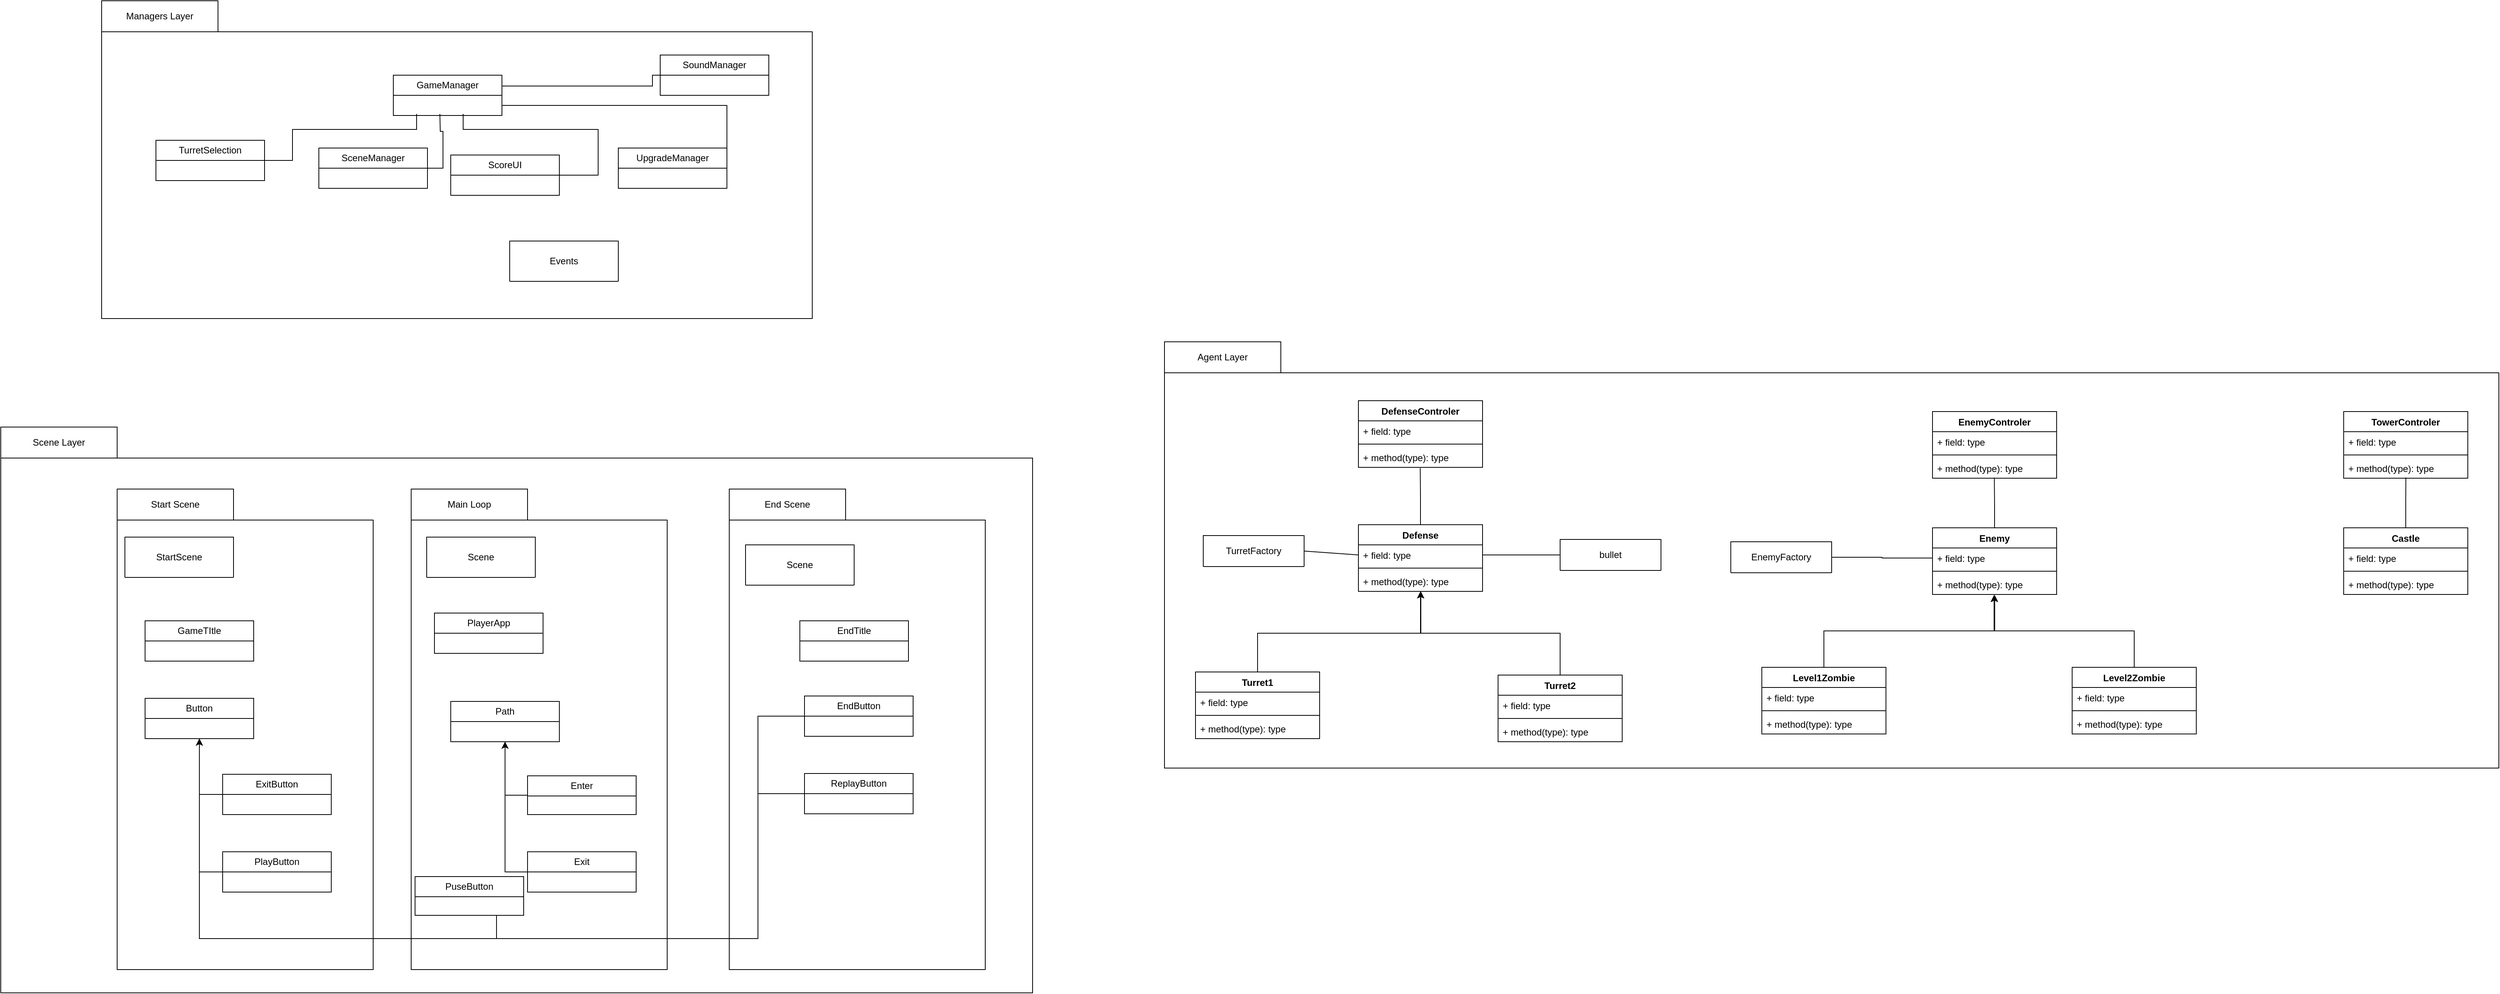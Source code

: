 <mxfile version="26.0.5">
  <diagram name="Página-1" id="7G_4iHXvqfSIgGpNIgua">
    <mxGraphModel dx="2691" dy="2088" grid="1" gridSize="10" guides="1" tooltips="1" connect="1" arrows="1" fold="1" page="1" pageScale="1" pageWidth="827" pageHeight="1169" math="0" shadow="0">
      <root>
        <mxCell id="0" />
        <mxCell id="1" parent="0" />
        <mxCell id="ZYq4n5y1qO-wRykseq7i-134" value="" style="rounded=0;whiteSpace=wrap;html=1;fillColor=none;" parent="1" vertex="1">
          <mxGeometry x="-730" y="-140" width="1330" height="690" as="geometry" />
        </mxCell>
        <mxCell id="ZYq4n5y1qO-wRykseq7i-113" value="" style="rounded=0;whiteSpace=wrap;html=1;fillColor=none;" parent="1" vertex="1">
          <mxGeometry x="-201" y="-60" width="330" height="580" as="geometry" />
        </mxCell>
        <mxCell id="ZYq4n5y1qO-wRykseq7i-130" value="" style="rounded=0;whiteSpace=wrap;html=1;fillColor=none;" parent="1" vertex="1">
          <mxGeometry x="-580" y="-60" width="330" height="580" as="geometry" />
        </mxCell>
        <mxCell id="ZYq4n5y1qO-wRykseq7i-62" value="" style="rounded=0;whiteSpace=wrap;html=1;fillColor=none;" parent="1" vertex="1">
          <mxGeometry x="770" y="-250" width="1720" height="510" as="geometry" />
        </mxCell>
        <mxCell id="ZYq4n5y1qO-wRykseq7i-6" value="Enemy" style="swimlane;fontStyle=1;align=center;verticalAlign=top;childLayout=stackLayout;horizontal=1;startSize=26;horizontalStack=0;resizeParent=1;resizeParentMax=0;resizeLast=0;collapsible=1;marginBottom=0;whiteSpace=wrap;html=1;" parent="1" vertex="1">
          <mxGeometry x="1760" y="-50" width="160" height="86" as="geometry" />
        </mxCell>
        <mxCell id="ZYq4n5y1qO-wRykseq7i-7" value="+ field: type" style="text;strokeColor=none;fillColor=none;align=left;verticalAlign=top;spacingLeft=4;spacingRight=4;overflow=hidden;rotatable=0;points=[[0,0.5],[1,0.5]];portConstraint=eastwest;whiteSpace=wrap;html=1;" parent="ZYq4n5y1qO-wRykseq7i-6" vertex="1">
          <mxGeometry y="26" width="160" height="26" as="geometry" />
        </mxCell>
        <mxCell id="ZYq4n5y1qO-wRykseq7i-8" value="" style="line;strokeWidth=1;fillColor=none;align=left;verticalAlign=middle;spacingTop=-1;spacingLeft=3;spacingRight=3;rotatable=0;labelPosition=right;points=[];portConstraint=eastwest;strokeColor=inherit;" parent="ZYq4n5y1qO-wRykseq7i-6" vertex="1">
          <mxGeometry y="52" width="160" height="8" as="geometry" />
        </mxCell>
        <mxCell id="ZYq4n5y1qO-wRykseq7i-9" value="+ method(type): type" style="text;strokeColor=none;fillColor=none;align=left;verticalAlign=top;spacingLeft=4;spacingRight=4;overflow=hidden;rotatable=0;points=[[0,0.5],[1,0.5]];portConstraint=eastwest;whiteSpace=wrap;html=1;" parent="ZYq4n5y1qO-wRykseq7i-6" vertex="1">
          <mxGeometry y="60" width="160" height="26" as="geometry" />
        </mxCell>
        <mxCell id="ZYq4n5y1qO-wRykseq7i-10" value="Defense" style="swimlane;fontStyle=1;align=center;verticalAlign=top;childLayout=stackLayout;horizontal=1;startSize=26;horizontalStack=0;resizeParent=1;resizeParentMax=0;resizeLast=0;collapsible=1;marginBottom=0;whiteSpace=wrap;html=1;" parent="1" vertex="1">
          <mxGeometry x="1020" y="-54" width="160" height="86" as="geometry" />
        </mxCell>
        <mxCell id="ZYq4n5y1qO-wRykseq7i-11" value="+ field: type" style="text;strokeColor=none;fillColor=none;align=left;verticalAlign=top;spacingLeft=4;spacingRight=4;overflow=hidden;rotatable=0;points=[[0,0.5],[1,0.5]];portConstraint=eastwest;whiteSpace=wrap;html=1;" parent="ZYq4n5y1qO-wRykseq7i-10" vertex="1">
          <mxGeometry y="26" width="160" height="26" as="geometry" />
        </mxCell>
        <mxCell id="ZYq4n5y1qO-wRykseq7i-12" value="" style="line;strokeWidth=1;fillColor=none;align=left;verticalAlign=middle;spacingTop=-1;spacingLeft=3;spacingRight=3;rotatable=0;labelPosition=right;points=[];portConstraint=eastwest;strokeColor=inherit;" parent="ZYq4n5y1qO-wRykseq7i-10" vertex="1">
          <mxGeometry y="52" width="160" height="8" as="geometry" />
        </mxCell>
        <mxCell id="ZYq4n5y1qO-wRykseq7i-13" value="+ method(type): type" style="text;strokeColor=none;fillColor=none;align=left;verticalAlign=top;spacingLeft=4;spacingRight=4;overflow=hidden;rotatable=0;points=[[0,0.5],[1,0.5]];portConstraint=eastwest;whiteSpace=wrap;html=1;" parent="ZYq4n5y1qO-wRykseq7i-10" vertex="1">
          <mxGeometry y="60" width="160" height="26" as="geometry" />
        </mxCell>
        <mxCell id="ZYq4n5y1qO-wRykseq7i-14" value="Level1Zombie" style="swimlane;fontStyle=1;align=center;verticalAlign=top;childLayout=stackLayout;horizontal=1;startSize=26;horizontalStack=0;resizeParent=1;resizeParentMax=0;resizeLast=0;collapsible=1;marginBottom=0;whiteSpace=wrap;html=1;" parent="1" vertex="1">
          <mxGeometry x="1540" y="130" width="160" height="86" as="geometry" />
        </mxCell>
        <mxCell id="ZYq4n5y1qO-wRykseq7i-15" value="+ field: type" style="text;strokeColor=none;fillColor=none;align=left;verticalAlign=top;spacingLeft=4;spacingRight=4;overflow=hidden;rotatable=0;points=[[0,0.5],[1,0.5]];portConstraint=eastwest;whiteSpace=wrap;html=1;" parent="ZYq4n5y1qO-wRykseq7i-14" vertex="1">
          <mxGeometry y="26" width="160" height="26" as="geometry" />
        </mxCell>
        <mxCell id="ZYq4n5y1qO-wRykseq7i-16" value="" style="line;strokeWidth=1;fillColor=none;align=left;verticalAlign=middle;spacingTop=-1;spacingLeft=3;spacingRight=3;rotatable=0;labelPosition=right;points=[];portConstraint=eastwest;strokeColor=inherit;" parent="ZYq4n5y1qO-wRykseq7i-14" vertex="1">
          <mxGeometry y="52" width="160" height="8" as="geometry" />
        </mxCell>
        <mxCell id="ZYq4n5y1qO-wRykseq7i-17" value="+ method(type): type" style="text;strokeColor=none;fillColor=none;align=left;verticalAlign=top;spacingLeft=4;spacingRight=4;overflow=hidden;rotatable=0;points=[[0,0.5],[1,0.5]];portConstraint=eastwest;whiteSpace=wrap;html=1;" parent="ZYq4n5y1qO-wRykseq7i-14" vertex="1">
          <mxGeometry y="60" width="160" height="26" as="geometry" />
        </mxCell>
        <mxCell id="ZYq4n5y1qO-wRykseq7i-18" value="Level2Zombie&lt;div&gt;&lt;br&gt;&lt;/div&gt;" style="swimlane;fontStyle=1;align=center;verticalAlign=top;childLayout=stackLayout;horizontal=1;startSize=26;horizontalStack=0;resizeParent=1;resizeParentMax=0;resizeLast=0;collapsible=1;marginBottom=0;whiteSpace=wrap;html=1;" parent="1" vertex="1">
          <mxGeometry x="1940" y="130" width="160" height="86" as="geometry" />
        </mxCell>
        <mxCell id="ZYq4n5y1qO-wRykseq7i-19" value="+ field: type" style="text;strokeColor=none;fillColor=none;align=left;verticalAlign=top;spacingLeft=4;spacingRight=4;overflow=hidden;rotatable=0;points=[[0,0.5],[1,0.5]];portConstraint=eastwest;whiteSpace=wrap;html=1;" parent="ZYq4n5y1qO-wRykseq7i-18" vertex="1">
          <mxGeometry y="26" width="160" height="26" as="geometry" />
        </mxCell>
        <mxCell id="ZYq4n5y1qO-wRykseq7i-20" value="" style="line;strokeWidth=1;fillColor=none;align=left;verticalAlign=middle;spacingTop=-1;spacingLeft=3;spacingRight=3;rotatable=0;labelPosition=right;points=[];portConstraint=eastwest;strokeColor=inherit;" parent="ZYq4n5y1qO-wRykseq7i-18" vertex="1">
          <mxGeometry y="52" width="160" height="8" as="geometry" />
        </mxCell>
        <mxCell id="ZYq4n5y1qO-wRykseq7i-21" value="+ method(type): type" style="text;strokeColor=none;fillColor=none;align=left;verticalAlign=top;spacingLeft=4;spacingRight=4;overflow=hidden;rotatable=0;points=[[0,0.5],[1,0.5]];portConstraint=eastwest;whiteSpace=wrap;html=1;" parent="ZYq4n5y1qO-wRykseq7i-18" vertex="1">
          <mxGeometry y="60" width="160" height="26" as="geometry" />
        </mxCell>
        <mxCell id="ZYq4n5y1qO-wRykseq7i-43" style="edgeStyle=orthogonalEdgeStyle;rounded=0;orthogonalLoop=1;jettySize=auto;html=1;entryX=0.5;entryY=1;entryDx=0;entryDy=0;" parent="1" source="ZYq4n5y1qO-wRykseq7i-26" target="ZYq4n5y1qO-wRykseq7i-10" edge="1">
          <mxGeometry relative="1" as="geometry">
            <Array as="points">
              <mxPoint x="890" y="86" />
              <mxPoint x="1100" y="86" />
            </Array>
          </mxGeometry>
        </mxCell>
        <mxCell id="ZYq4n5y1qO-wRykseq7i-26" value="Turret1" style="swimlane;fontStyle=1;align=center;verticalAlign=top;childLayout=stackLayout;horizontal=1;startSize=26;horizontalStack=0;resizeParent=1;resizeParentMax=0;resizeLast=0;collapsible=1;marginBottom=0;whiteSpace=wrap;html=1;" parent="1" vertex="1">
          <mxGeometry x="810" y="136" width="160" height="86" as="geometry" />
        </mxCell>
        <mxCell id="ZYq4n5y1qO-wRykseq7i-27" value="+ field: type" style="text;strokeColor=none;fillColor=none;align=left;verticalAlign=top;spacingLeft=4;spacingRight=4;overflow=hidden;rotatable=0;points=[[0,0.5],[1,0.5]];portConstraint=eastwest;whiteSpace=wrap;html=1;" parent="ZYq4n5y1qO-wRykseq7i-26" vertex="1">
          <mxGeometry y="26" width="160" height="26" as="geometry" />
        </mxCell>
        <mxCell id="ZYq4n5y1qO-wRykseq7i-28" value="" style="line;strokeWidth=1;fillColor=none;align=left;verticalAlign=middle;spacingTop=-1;spacingLeft=3;spacingRight=3;rotatable=0;labelPosition=right;points=[];portConstraint=eastwest;strokeColor=inherit;" parent="ZYq4n5y1qO-wRykseq7i-26" vertex="1">
          <mxGeometry y="52" width="160" height="8" as="geometry" />
        </mxCell>
        <mxCell id="ZYq4n5y1qO-wRykseq7i-29" value="+ method(type): type" style="text;strokeColor=none;fillColor=none;align=left;verticalAlign=top;spacingLeft=4;spacingRight=4;overflow=hidden;rotatable=0;points=[[0,0.5],[1,0.5]];portConstraint=eastwest;whiteSpace=wrap;html=1;" parent="ZYq4n5y1qO-wRykseq7i-26" vertex="1">
          <mxGeometry y="60" width="160" height="26" as="geometry" />
        </mxCell>
        <mxCell id="ZYq4n5y1qO-wRykseq7i-30" value="Turret2" style="swimlane;fontStyle=1;align=center;verticalAlign=top;childLayout=stackLayout;horizontal=1;startSize=26;horizontalStack=0;resizeParent=1;resizeParentMax=0;resizeLast=0;collapsible=1;marginBottom=0;whiteSpace=wrap;html=1;" parent="1" vertex="1">
          <mxGeometry x="1200" y="140" width="160" height="86" as="geometry" />
        </mxCell>
        <mxCell id="ZYq4n5y1qO-wRykseq7i-31" value="+ field: type" style="text;strokeColor=none;fillColor=none;align=left;verticalAlign=top;spacingLeft=4;spacingRight=4;overflow=hidden;rotatable=0;points=[[0,0.5],[1,0.5]];portConstraint=eastwest;whiteSpace=wrap;html=1;" parent="ZYq4n5y1qO-wRykseq7i-30" vertex="1">
          <mxGeometry y="26" width="160" height="26" as="geometry" />
        </mxCell>
        <mxCell id="ZYq4n5y1qO-wRykseq7i-32" value="" style="line;strokeWidth=1;fillColor=none;align=left;verticalAlign=middle;spacingTop=-1;spacingLeft=3;spacingRight=3;rotatable=0;labelPosition=right;points=[];portConstraint=eastwest;strokeColor=inherit;" parent="ZYq4n5y1qO-wRykseq7i-30" vertex="1">
          <mxGeometry y="52" width="160" height="8" as="geometry" />
        </mxCell>
        <mxCell id="ZYq4n5y1qO-wRykseq7i-33" value="+ method(type): type" style="text;strokeColor=none;fillColor=none;align=left;verticalAlign=top;spacingLeft=4;spacingRight=4;overflow=hidden;rotatable=0;points=[[0,0.5],[1,0.5]];portConstraint=eastwest;whiteSpace=wrap;html=1;" parent="ZYq4n5y1qO-wRykseq7i-30" vertex="1">
          <mxGeometry y="60" width="160" height="26" as="geometry" />
        </mxCell>
        <mxCell id="ZYq4n5y1qO-wRykseq7i-42" style="edgeStyle=orthogonalEdgeStyle;rounded=0;orthogonalLoop=1;jettySize=auto;html=1;entryX=0.503;entryY=1;entryDx=0;entryDy=0;entryPerimeter=0;" parent="1" source="ZYq4n5y1qO-wRykseq7i-30" target="ZYq4n5y1qO-wRykseq7i-13" edge="1">
          <mxGeometry relative="1" as="geometry" />
        </mxCell>
        <mxCell id="ZYq4n5y1qO-wRykseq7i-45" value="" style="rounded=0;whiteSpace=wrap;html=1;fillColor=none;" parent="1" vertex="1">
          <mxGeometry x="-600" y="-690" width="916" height="370" as="geometry" />
        </mxCell>
        <mxCell id="ZYq4n5y1qO-wRykseq7i-46" value="Events" style="swimlane;fontStyle=0;childLayout=stackLayout;horizontal=1;startSize=52;fillColor=none;horizontalStack=0;resizeParent=1;resizeParentMax=0;resizeLast=0;collapsible=1;marginBottom=0;whiteSpace=wrap;html=1;" parent="1" vertex="1">
          <mxGeometry x="-74" y="-420" width="140" height="52" as="geometry" />
        </mxCell>
        <mxCell id="ZYq4n5y1qO-wRykseq7i-48" style="edgeStyle=orthogonalEdgeStyle;rounded=0;orthogonalLoop=1;jettySize=auto;html=1;endArrow=none;endFill=0;" parent="1" source="ZYq4n5y1qO-wRykseq7i-49" edge="1">
          <mxGeometry relative="1" as="geometry">
            <mxPoint x="-194" y="-584" as="targetPoint" />
            <Array as="points">
              <mxPoint x="-354" y="-564" />
              <mxPoint x="-194" y="-564" />
            </Array>
          </mxGeometry>
        </mxCell>
        <mxCell id="ZYq4n5y1qO-wRykseq7i-49" value="TurretSelection" style="swimlane;fontStyle=0;childLayout=stackLayout;horizontal=1;startSize=26;fillColor=none;horizontalStack=0;resizeParent=1;resizeParentMax=0;resizeLast=0;collapsible=1;marginBottom=0;whiteSpace=wrap;html=1;" parent="1" vertex="1">
          <mxGeometry x="-530" y="-550" width="140" height="52" as="geometry" />
        </mxCell>
        <mxCell id="ZYq4n5y1qO-wRykseq7i-54" style="edgeStyle=orthogonalEdgeStyle;rounded=0;orthogonalLoop=1;jettySize=auto;html=1;endArrow=none;endFill=0;" parent="1" source="ZYq4n5y1qO-wRykseq7i-55" edge="1">
          <mxGeometry relative="1" as="geometry">
            <mxPoint x="-164" y="-584" as="targetPoint" />
          </mxGeometry>
        </mxCell>
        <mxCell id="ZYq4n5y1qO-wRykseq7i-55" value="SceneManager" style="swimlane;fontStyle=0;childLayout=stackLayout;horizontal=1;startSize=26;fillColor=none;horizontalStack=0;resizeParent=1;resizeParentMax=0;resizeLast=0;collapsible=1;marginBottom=0;whiteSpace=wrap;html=1;" parent="1" vertex="1">
          <mxGeometry x="-320" y="-540" width="140" height="52" as="geometry" />
        </mxCell>
        <mxCell id="ZYq4n5y1qO-wRykseq7i-56" style="edgeStyle=orthogonalEdgeStyle;rounded=0;orthogonalLoop=1;jettySize=auto;html=1;endArrow=none;endFill=0;" parent="1" source="ZYq4n5y1qO-wRykseq7i-57" edge="1">
          <mxGeometry relative="1" as="geometry">
            <mxPoint x="-134" y="-584" as="targetPoint" />
            <Array as="points">
              <mxPoint x="40" y="-564" />
              <mxPoint x="-134" y="-564" />
            </Array>
          </mxGeometry>
        </mxCell>
        <mxCell id="ZYq4n5y1qO-wRykseq7i-57" value="ScoreUI" style="swimlane;fontStyle=0;childLayout=stackLayout;horizontal=1;startSize=26;fillColor=none;horizontalStack=0;resizeParent=1;resizeParentMax=0;resizeLast=0;collapsible=1;marginBottom=0;whiteSpace=wrap;html=1;" parent="1" vertex="1">
          <mxGeometry x="-150" y="-531" width="140" height="52" as="geometry" />
        </mxCell>
        <mxCell id="ZYq4n5y1qO-wRykseq7i-58" style="edgeStyle=orthogonalEdgeStyle;rounded=0;orthogonalLoop=1;jettySize=auto;html=1;entryX=1;entryY=0.75;entryDx=0;entryDy=0;endArrow=none;endFill=0;" parent="1" source="ZYq4n5y1qO-wRykseq7i-59" target="ZYq4n5y1qO-wRykseq7i-60" edge="1">
          <mxGeometry relative="1" as="geometry">
            <Array as="points">
              <mxPoint x="206" y="-595" />
            </Array>
          </mxGeometry>
        </mxCell>
        <mxCell id="ZYq4n5y1qO-wRykseq7i-59" value="UpgradeManager" style="swimlane;fontStyle=0;childLayout=stackLayout;horizontal=1;startSize=26;fillColor=none;horizontalStack=0;resizeParent=1;resizeParentMax=0;resizeLast=0;collapsible=1;marginBottom=0;whiteSpace=wrap;html=1;" parent="1" vertex="1">
          <mxGeometry x="66" y="-540" width="140" height="52" as="geometry" />
        </mxCell>
        <mxCell id="ZYq4n5y1qO-wRykseq7i-60" value="GameManager" style="swimlane;fontStyle=0;childLayout=stackLayout;horizontal=1;startSize=26;fillColor=none;horizontalStack=0;resizeParent=1;resizeParentMax=0;resizeLast=0;collapsible=1;marginBottom=0;whiteSpace=wrap;html=1;" parent="1" vertex="1">
          <mxGeometry x="-224" y="-634" width="140" height="52" as="geometry" />
        </mxCell>
        <mxCell id="ZYq4n5y1qO-wRykseq7i-61" value="Managers Layer" style="html=1;whiteSpace=wrap;" parent="1" vertex="1">
          <mxGeometry x="-600" y="-730" width="150" height="40" as="geometry" />
        </mxCell>
        <mxCell id="ZYq4n5y1qO-wRykseq7i-65" style="edgeStyle=orthogonalEdgeStyle;rounded=0;orthogonalLoop=1;jettySize=auto;html=1;entryX=0.5;entryY=1;entryDx=0;entryDy=0;endArrow=none;endFill=0;" parent="1" edge="1">
          <mxGeometry relative="1" as="geometry">
            <Array as="points">
              <mxPoint x="1140" y="-360" />
              <mxPoint x="1130" y="-360" />
            </Array>
            <mxPoint x="1130" y="-418" as="targetPoint" />
          </mxGeometry>
        </mxCell>
        <mxCell id="ZYq4n5y1qO-wRykseq7i-69" style="edgeStyle=orthogonalEdgeStyle;rounded=0;orthogonalLoop=1;jettySize=auto;html=1;entryX=0.5;entryY=1;entryDx=0;entryDy=0;endArrow=none;endFill=0;" parent="1" edge="1">
          <mxGeometry relative="1" as="geometry">
            <mxPoint x="1130" y="-548" as="targetPoint" />
          </mxGeometry>
        </mxCell>
        <mxCell id="ZYq4n5y1qO-wRykseq7i-73" value="Agent Layer" style="html=1;whiteSpace=wrap;" parent="1" vertex="1">
          <mxGeometry x="770" y="-290" width="150" height="40" as="geometry" />
        </mxCell>
        <mxCell id="ZYq4n5y1qO-wRykseq7i-83" value="DefenseControler" style="swimlane;fontStyle=1;align=center;verticalAlign=top;childLayout=stackLayout;horizontal=1;startSize=26;horizontalStack=0;resizeParent=1;resizeParentMax=0;resizeLast=0;collapsible=1;marginBottom=0;whiteSpace=wrap;html=1;" parent="1" vertex="1">
          <mxGeometry x="1020" y="-214" width="160" height="86" as="geometry" />
        </mxCell>
        <mxCell id="ZYq4n5y1qO-wRykseq7i-84" value="+ field: type" style="text;strokeColor=none;fillColor=none;align=left;verticalAlign=top;spacingLeft=4;spacingRight=4;overflow=hidden;rotatable=0;points=[[0,0.5],[1,0.5]];portConstraint=eastwest;whiteSpace=wrap;html=1;" parent="ZYq4n5y1qO-wRykseq7i-83" vertex="1">
          <mxGeometry y="26" width="160" height="26" as="geometry" />
        </mxCell>
        <mxCell id="ZYq4n5y1qO-wRykseq7i-85" value="" style="line;strokeWidth=1;fillColor=none;align=left;verticalAlign=middle;spacingTop=-1;spacingLeft=3;spacingRight=3;rotatable=0;labelPosition=right;points=[];portConstraint=eastwest;strokeColor=inherit;" parent="ZYq4n5y1qO-wRykseq7i-83" vertex="1">
          <mxGeometry y="52" width="160" height="8" as="geometry" />
        </mxCell>
        <mxCell id="ZYq4n5y1qO-wRykseq7i-86" value="+ method(type): type" style="text;strokeColor=none;fillColor=none;align=left;verticalAlign=top;spacingLeft=4;spacingRight=4;overflow=hidden;rotatable=0;points=[[0,0.5],[1,0.5]];portConstraint=eastwest;whiteSpace=wrap;html=1;" parent="ZYq4n5y1qO-wRykseq7i-83" vertex="1">
          <mxGeometry y="60" width="160" height="26" as="geometry" />
        </mxCell>
        <mxCell id="ZYq4n5y1qO-wRykseq7i-88" style="edgeStyle=orthogonalEdgeStyle;rounded=0;orthogonalLoop=1;jettySize=auto;html=1;entryX=0.498;entryY=1.032;entryDx=0;entryDy=0;entryPerimeter=0;endArrow=none;endFill=0;" parent="1" source="ZYq4n5y1qO-wRykseq7i-10" target="ZYq4n5y1qO-wRykseq7i-86" edge="1">
          <mxGeometry relative="1" as="geometry" />
        </mxCell>
        <mxCell id="ZYq4n5y1qO-wRykseq7i-89" value="EnemyControler" style="swimlane;fontStyle=1;align=center;verticalAlign=top;childLayout=stackLayout;horizontal=1;startSize=26;horizontalStack=0;resizeParent=1;resizeParentMax=0;resizeLast=0;collapsible=1;marginBottom=0;whiteSpace=wrap;html=1;" parent="1" vertex="1">
          <mxGeometry x="1760" y="-200" width="160" height="86" as="geometry" />
        </mxCell>
        <mxCell id="ZYq4n5y1qO-wRykseq7i-90" value="+ field: type" style="text;strokeColor=none;fillColor=none;align=left;verticalAlign=top;spacingLeft=4;spacingRight=4;overflow=hidden;rotatable=0;points=[[0,0.5],[1,0.5]];portConstraint=eastwest;whiteSpace=wrap;html=1;" parent="ZYq4n5y1qO-wRykseq7i-89" vertex="1">
          <mxGeometry y="26" width="160" height="26" as="geometry" />
        </mxCell>
        <mxCell id="ZYq4n5y1qO-wRykseq7i-91" value="" style="line;strokeWidth=1;fillColor=none;align=left;verticalAlign=middle;spacingTop=-1;spacingLeft=3;spacingRight=3;rotatable=0;labelPosition=right;points=[];portConstraint=eastwest;strokeColor=inherit;" parent="ZYq4n5y1qO-wRykseq7i-89" vertex="1">
          <mxGeometry y="52" width="160" height="8" as="geometry" />
        </mxCell>
        <mxCell id="ZYq4n5y1qO-wRykseq7i-92" value="+ method(type): type" style="text;strokeColor=none;fillColor=none;align=left;verticalAlign=top;spacingLeft=4;spacingRight=4;overflow=hidden;rotatable=0;points=[[0,0.5],[1,0.5]];portConstraint=eastwest;whiteSpace=wrap;html=1;" parent="ZYq4n5y1qO-wRykseq7i-89" vertex="1">
          <mxGeometry y="60" width="160" height="26" as="geometry" />
        </mxCell>
        <mxCell id="ZYq4n5y1qO-wRykseq7i-94" style="edgeStyle=orthogonalEdgeStyle;rounded=0;orthogonalLoop=1;jettySize=auto;html=1;entryX=0.496;entryY=1.023;entryDx=0;entryDy=0;entryPerimeter=0;" parent="1" source="ZYq4n5y1qO-wRykseq7i-18" target="ZYq4n5y1qO-wRykseq7i-9" edge="1">
          <mxGeometry relative="1" as="geometry" />
        </mxCell>
        <mxCell id="ZYq4n5y1qO-wRykseq7i-95" style="edgeStyle=orthogonalEdgeStyle;rounded=0;orthogonalLoop=1;jettySize=auto;html=1;entryX=0.501;entryY=1.023;entryDx=0;entryDy=0;entryPerimeter=0;" parent="1" source="ZYq4n5y1qO-wRykseq7i-14" target="ZYq4n5y1qO-wRykseq7i-9" edge="1">
          <mxGeometry relative="1" as="geometry" />
        </mxCell>
        <mxCell id="ZYq4n5y1qO-wRykseq7i-97" style="edgeStyle=orthogonalEdgeStyle;rounded=0;orthogonalLoop=1;jettySize=auto;html=1;entryX=0.498;entryY=0.969;entryDx=0;entryDy=0;entryPerimeter=0;endArrow=none;endFill=0;" parent="1" source="ZYq4n5y1qO-wRykseq7i-6" target="ZYq4n5y1qO-wRykseq7i-92" edge="1">
          <mxGeometry relative="1" as="geometry" />
        </mxCell>
        <mxCell id="ZYq4n5y1qO-wRykseq7i-102" value="Castle" style="swimlane;fontStyle=1;align=center;verticalAlign=top;childLayout=stackLayout;horizontal=1;startSize=26;horizontalStack=0;resizeParent=1;resizeParentMax=0;resizeLast=0;collapsible=1;marginBottom=0;whiteSpace=wrap;html=1;" parent="1" vertex="1">
          <mxGeometry x="2290" y="-50" width="160" height="86" as="geometry" />
        </mxCell>
        <mxCell id="ZYq4n5y1qO-wRykseq7i-103" value="+ field: type" style="text;strokeColor=none;fillColor=none;align=left;verticalAlign=top;spacingLeft=4;spacingRight=4;overflow=hidden;rotatable=0;points=[[0,0.5],[1,0.5]];portConstraint=eastwest;whiteSpace=wrap;html=1;" parent="ZYq4n5y1qO-wRykseq7i-102" vertex="1">
          <mxGeometry y="26" width="160" height="26" as="geometry" />
        </mxCell>
        <mxCell id="ZYq4n5y1qO-wRykseq7i-104" value="" style="line;strokeWidth=1;fillColor=none;align=left;verticalAlign=middle;spacingTop=-1;spacingLeft=3;spacingRight=3;rotatable=0;labelPosition=right;points=[];portConstraint=eastwest;strokeColor=inherit;" parent="ZYq4n5y1qO-wRykseq7i-102" vertex="1">
          <mxGeometry y="52" width="160" height="8" as="geometry" />
        </mxCell>
        <mxCell id="ZYq4n5y1qO-wRykseq7i-105" value="+ method(type): type" style="text;strokeColor=none;fillColor=none;align=left;verticalAlign=top;spacingLeft=4;spacingRight=4;overflow=hidden;rotatable=0;points=[[0,0.5],[1,0.5]];portConstraint=eastwest;whiteSpace=wrap;html=1;" parent="ZYq4n5y1qO-wRykseq7i-102" vertex="1">
          <mxGeometry y="60" width="160" height="26" as="geometry" />
        </mxCell>
        <mxCell id="ZYq4n5y1qO-wRykseq7i-106" value="TowerControler" style="swimlane;fontStyle=1;align=center;verticalAlign=top;childLayout=stackLayout;horizontal=1;startSize=26;horizontalStack=0;resizeParent=1;resizeParentMax=0;resizeLast=0;collapsible=1;marginBottom=0;whiteSpace=wrap;html=1;" parent="1" vertex="1">
          <mxGeometry x="2290" y="-200" width="160" height="86" as="geometry" />
        </mxCell>
        <mxCell id="ZYq4n5y1qO-wRykseq7i-107" value="+ field: type" style="text;strokeColor=none;fillColor=none;align=left;verticalAlign=top;spacingLeft=4;spacingRight=4;overflow=hidden;rotatable=0;points=[[0,0.5],[1,0.5]];portConstraint=eastwest;whiteSpace=wrap;html=1;" parent="ZYq4n5y1qO-wRykseq7i-106" vertex="1">
          <mxGeometry y="26" width="160" height="26" as="geometry" />
        </mxCell>
        <mxCell id="ZYq4n5y1qO-wRykseq7i-108" value="" style="line;strokeWidth=1;fillColor=none;align=left;verticalAlign=middle;spacingTop=-1;spacingLeft=3;spacingRight=3;rotatable=0;labelPosition=right;points=[];portConstraint=eastwest;strokeColor=inherit;" parent="ZYq4n5y1qO-wRykseq7i-106" vertex="1">
          <mxGeometry y="52" width="160" height="8" as="geometry" />
        </mxCell>
        <mxCell id="ZYq4n5y1qO-wRykseq7i-109" value="+ method(type): type" style="text;strokeColor=none;fillColor=none;align=left;verticalAlign=top;spacingLeft=4;spacingRight=4;overflow=hidden;rotatable=0;points=[[0,0.5],[1,0.5]];portConstraint=eastwest;whiteSpace=wrap;html=1;" parent="ZYq4n5y1qO-wRykseq7i-106" vertex="1">
          <mxGeometry y="60" width="160" height="26" as="geometry" />
        </mxCell>
        <mxCell id="ZYq4n5y1qO-wRykseq7i-111" style="edgeStyle=orthogonalEdgeStyle;rounded=0;orthogonalLoop=1;jettySize=auto;html=1;entryX=0.501;entryY=0.964;entryDx=0;entryDy=0;entryPerimeter=0;endArrow=none;endFill=0;" parent="1" source="ZYq4n5y1qO-wRykseq7i-102" target="ZYq4n5y1qO-wRykseq7i-109" edge="1">
          <mxGeometry relative="1" as="geometry" />
        </mxCell>
        <mxCell id="ZYq4n5y1qO-wRykseq7i-114" value="StartScene" style="swimlane;fontStyle=0;childLayout=stackLayout;horizontal=1;startSize=52;fillColor=none;horizontalStack=0;resizeParent=1;resizeParentMax=0;resizeLast=0;collapsible=1;marginBottom=0;whiteSpace=wrap;html=1;" parent="1" vertex="1">
          <mxGeometry x="-570" y="-38" width="140" height="52" as="geometry" />
        </mxCell>
        <mxCell id="ZYq4n5y1qO-wRykseq7i-128" value="Main Loop" style="html=1;whiteSpace=wrap;" parent="1" vertex="1">
          <mxGeometry x="-201" y="-100" width="150" height="40" as="geometry" />
        </mxCell>
        <mxCell id="ZYq4n5y1qO-wRykseq7i-157" style="edgeStyle=orthogonalEdgeStyle;rounded=0;orthogonalLoop=1;jettySize=auto;html=1;exitX=0;exitY=0.5;exitDx=0;exitDy=0;entryX=0.5;entryY=1;entryDx=0;entryDy=0;" parent="1" source="ZYq4n5y1qO-wRykseq7i-129" target="ZYq4n5y1qO-wRykseq7i-155" edge="1">
          <mxGeometry relative="1" as="geometry" />
        </mxCell>
        <mxCell id="ZYq4n5y1qO-wRykseq7i-129" value="Enter" style="swimlane;fontStyle=0;childLayout=stackLayout;horizontal=1;startSize=26;fillColor=none;horizontalStack=0;resizeParent=1;resizeParentMax=0;resizeLast=0;collapsible=1;marginBottom=0;whiteSpace=wrap;html=1;" parent="1" vertex="1">
          <mxGeometry x="-51" y="270" width="140" height="50" as="geometry" />
        </mxCell>
        <mxCell id="ZYq4n5y1qO-wRykseq7i-131" value="Start Scene" style="html=1;whiteSpace=wrap;" parent="1" vertex="1">
          <mxGeometry x="-580" y="-100" width="150" height="40" as="geometry" />
        </mxCell>
        <mxCell id="ZYq4n5y1qO-wRykseq7i-132" value="" style="rounded=0;whiteSpace=wrap;html=1;fillColor=none;" parent="1" vertex="1">
          <mxGeometry x="209" y="-60" width="330" height="580" as="geometry" />
        </mxCell>
        <mxCell id="ZYq4n5y1qO-wRykseq7i-133" value="End Scene" style="html=1;whiteSpace=wrap;" parent="1" vertex="1">
          <mxGeometry x="209" y="-100" width="150" height="40" as="geometry" />
        </mxCell>
        <mxCell id="ZYq4n5y1qO-wRykseq7i-135" value="Scene Layer" style="html=1;whiteSpace=wrap;" parent="1" vertex="1">
          <mxGeometry x="-730" y="-180" width="150" height="40" as="geometry" />
        </mxCell>
        <mxCell id="ZYq4n5y1qO-wRykseq7i-136" value="Scene" style="swimlane;fontStyle=0;childLayout=stackLayout;horizontal=1;startSize=52;fillColor=none;horizontalStack=0;resizeParent=1;resizeParentMax=0;resizeLast=0;collapsible=1;marginBottom=0;whiteSpace=wrap;html=1;" parent="1" vertex="1">
          <mxGeometry x="-181" y="-38" width="140" height="52" as="geometry" />
        </mxCell>
        <mxCell id="ZYq4n5y1qO-wRykseq7i-137" value="Scene" style="swimlane;fontStyle=0;childLayout=stackLayout;horizontal=1;startSize=52;fillColor=none;horizontalStack=0;resizeParent=1;resizeParentMax=0;resizeLast=0;collapsible=1;marginBottom=0;whiteSpace=wrap;html=1;" parent="1" vertex="1">
          <mxGeometry x="230" y="-28" width="140" height="52" as="geometry" />
        </mxCell>
        <mxCell id="ZYq4n5y1qO-wRykseq7i-139" value="Button" style="swimlane;fontStyle=0;childLayout=stackLayout;horizontal=1;startSize=26;fillColor=none;horizontalStack=0;resizeParent=1;resizeParentMax=0;resizeLast=0;collapsible=1;marginBottom=0;whiteSpace=wrap;html=1;" parent="1" vertex="1">
          <mxGeometry x="-544" y="170" width="140" height="52" as="geometry" />
        </mxCell>
        <mxCell id="ZYq4n5y1qO-wRykseq7i-144" style="edgeStyle=orthogonalEdgeStyle;rounded=0;orthogonalLoop=1;jettySize=auto;html=1;entryX=0.5;entryY=1;entryDx=0;entryDy=0;" parent="1" source="ZYq4n5y1qO-wRykseq7i-140" target="ZYq4n5y1qO-wRykseq7i-139" edge="1">
          <mxGeometry relative="1" as="geometry">
            <Array as="points">
              <mxPoint x="-474" y="394" />
            </Array>
          </mxGeometry>
        </mxCell>
        <mxCell id="ZYq4n5y1qO-wRykseq7i-140" value="PlayButton" style="swimlane;fontStyle=0;childLayout=stackLayout;horizontal=1;startSize=26;fillColor=none;horizontalStack=0;resizeParent=1;resizeParentMax=0;resizeLast=0;collapsible=1;marginBottom=0;whiteSpace=wrap;html=1;" parent="1" vertex="1">
          <mxGeometry x="-444" y="368" width="140" height="52" as="geometry" />
        </mxCell>
        <mxCell id="ZYq4n5y1qO-wRykseq7i-143" style="edgeStyle=orthogonalEdgeStyle;rounded=0;orthogonalLoop=1;jettySize=auto;html=1;exitX=0;exitY=0.5;exitDx=0;exitDy=0;entryX=0.5;entryY=1;entryDx=0;entryDy=0;" parent="1" source="ZYq4n5y1qO-wRykseq7i-141" target="ZYq4n5y1qO-wRykseq7i-139" edge="1">
          <mxGeometry relative="1" as="geometry" />
        </mxCell>
        <mxCell id="ZYq4n5y1qO-wRykseq7i-141" value="ExitButton" style="swimlane;fontStyle=0;childLayout=stackLayout;horizontal=1;startSize=26;fillColor=none;horizontalStack=0;resizeParent=1;resizeParentMax=0;resizeLast=0;collapsible=1;marginBottom=0;whiteSpace=wrap;html=1;" parent="1" vertex="1">
          <mxGeometry x="-444" y="268" width="140" height="52" as="geometry" />
        </mxCell>
        <mxCell id="ZYq4n5y1qO-wRykseq7i-145" value="GameTItle" style="swimlane;fontStyle=0;childLayout=stackLayout;horizontal=1;startSize=26;fillColor=none;horizontalStack=0;resizeParent=1;resizeParentMax=0;resizeLast=0;collapsible=1;marginBottom=0;whiteSpace=wrap;html=1;" parent="1" vertex="1">
          <mxGeometry x="-544" y="70" width="140" height="52" as="geometry" />
        </mxCell>
        <mxCell id="ZYq4n5y1qO-wRykseq7i-146" value="EndTitle" style="swimlane;fontStyle=0;childLayout=stackLayout;horizontal=1;startSize=26;fillColor=none;horizontalStack=0;resizeParent=1;resizeParentMax=0;resizeLast=0;collapsible=1;marginBottom=0;whiteSpace=wrap;html=1;" parent="1" vertex="1">
          <mxGeometry x="300" y="70" width="140" height="52" as="geometry" />
        </mxCell>
        <mxCell id="ZYq4n5y1qO-wRykseq7i-153" style="edgeStyle=orthogonalEdgeStyle;rounded=0;orthogonalLoop=1;jettySize=auto;html=1;entryX=0.5;entryY=1;entryDx=0;entryDy=0;" parent="1" source="ZYq4n5y1qO-wRykseq7i-149" target="ZYq4n5y1qO-wRykseq7i-139" edge="1">
          <mxGeometry relative="1" as="geometry">
            <mxPoint x="-518" y="110" as="targetPoint" />
            <Array as="points">
              <mxPoint x="246" y="293" />
              <mxPoint x="246" y="480" />
              <mxPoint x="-474" y="480" />
            </Array>
          </mxGeometry>
        </mxCell>
        <mxCell id="ZYq4n5y1qO-wRykseq7i-149" value="ReplayButton" style="swimlane;fontStyle=0;childLayout=stackLayout;horizontal=1;startSize=26;fillColor=none;horizontalStack=0;resizeParent=1;resizeParentMax=0;resizeLast=0;collapsible=1;marginBottom=0;whiteSpace=wrap;html=1;" parent="1" vertex="1">
          <mxGeometry x="306" y="267" width="140" height="52" as="geometry" />
        </mxCell>
        <mxCell id="ZYq4n5y1qO-wRykseq7i-152" style="edgeStyle=orthogonalEdgeStyle;rounded=0;orthogonalLoop=1;jettySize=auto;html=1;exitX=0;exitY=0.5;exitDx=0;exitDy=0;entryX=0.5;entryY=1;entryDx=0;entryDy=0;endArrow=none;" parent="1" source="ZYq4n5y1qO-wRykseq7i-151" target="ZYq4n5y1qO-wRykseq7i-139" edge="1">
          <mxGeometry relative="1" as="geometry">
            <mxPoint x="-518" y="110" as="targetPoint" />
            <Array as="points">
              <mxPoint x="246" y="193" />
              <mxPoint x="246" y="480" />
              <mxPoint x="-474" y="480" />
            </Array>
          </mxGeometry>
        </mxCell>
        <mxCell id="ZYq4n5y1qO-wRykseq7i-151" value="EndButton" style="swimlane;fontStyle=0;childLayout=stackLayout;horizontal=1;startSize=26;fillColor=none;horizontalStack=0;resizeParent=1;resizeParentMax=0;resizeLast=0;collapsible=1;marginBottom=0;whiteSpace=wrap;html=1;" parent="1" vertex="1">
          <mxGeometry x="306" y="167" width="140" height="52" as="geometry" />
        </mxCell>
        <mxCell id="ZYq4n5y1qO-wRykseq7i-154" value="PlayerApp" style="swimlane;fontStyle=0;childLayout=stackLayout;horizontal=1;startSize=26;fillColor=none;horizontalStack=0;resizeParent=1;resizeParentMax=0;resizeLast=0;collapsible=1;marginBottom=0;whiteSpace=wrap;html=1;" parent="1" vertex="1">
          <mxGeometry x="-171" y="60" width="140" height="52" as="geometry" />
        </mxCell>
        <mxCell id="ZYq4n5y1qO-wRykseq7i-155" value="Path" style="swimlane;fontStyle=0;childLayout=stackLayout;horizontal=1;startSize=26;fillColor=none;horizontalStack=0;resizeParent=1;resizeParentMax=0;resizeLast=0;collapsible=1;marginBottom=0;whiteSpace=wrap;html=1;" parent="1" vertex="1">
          <mxGeometry x="-150" y="174" width="140" height="52" as="geometry" />
        </mxCell>
        <mxCell id="ZYq4n5y1qO-wRykseq7i-159" style="edgeStyle=orthogonalEdgeStyle;rounded=0;orthogonalLoop=1;jettySize=auto;html=1;exitX=0;exitY=0.5;exitDx=0;exitDy=0;entryX=0.5;entryY=1;entryDx=0;entryDy=0;" parent="1" source="ZYq4n5y1qO-wRykseq7i-156" target="ZYq4n5y1qO-wRykseq7i-155" edge="1">
          <mxGeometry relative="1" as="geometry" />
        </mxCell>
        <mxCell id="ZYq4n5y1qO-wRykseq7i-156" value="Exit" style="swimlane;fontStyle=0;childLayout=stackLayout;horizontal=1;startSize=26;fillColor=none;horizontalStack=0;resizeParent=1;resizeParentMax=0;resizeLast=0;collapsible=1;marginBottom=0;whiteSpace=wrap;html=1;" parent="1" vertex="1">
          <mxGeometry x="-51" y="368" width="140" height="52" as="geometry" />
        </mxCell>
        <mxCell id="ZYq4n5y1qO-wRykseq7i-165" style="edgeStyle=orthogonalEdgeStyle;rounded=0;orthogonalLoop=1;jettySize=auto;html=1;entryX=1;entryY=0.5;entryDx=0;entryDy=0;endArrow=none;endFill=0;" parent="1" source="ZYq4n5y1qO-wRykseq7i-164" target="ZYq4n5y1qO-wRykseq7i-11" edge="1">
          <mxGeometry relative="1" as="geometry" />
        </mxCell>
        <mxCell id="ZYq4n5y1qO-wRykseq7i-164" value="bullet" style="swimlane;fontStyle=0;childLayout=stackLayout;horizontal=1;startSize=40;fillColor=none;horizontalStack=0;resizeParent=1;resizeParentMax=0;resizeLast=0;collapsible=1;marginBottom=0;whiteSpace=wrap;html=1;" parent="1" vertex="1">
          <mxGeometry x="1280" y="-35" width="130" height="40" as="geometry" />
        </mxCell>
        <mxCell id="ZYq4n5y1qO-wRykseq7i-167" style="edgeStyle=orthogonalEdgeStyle;rounded=0;orthogonalLoop=1;jettySize=auto;html=1;entryX=0;entryY=0.5;entryDx=0;entryDy=0;endArrow=none;endFill=0;" parent="1" source="ZYq4n5y1qO-wRykseq7i-166" target="ZYq4n5y1qO-wRykseq7i-7" edge="1">
          <mxGeometry relative="1" as="geometry" />
        </mxCell>
        <mxCell id="ZYq4n5y1qO-wRykseq7i-166" value="&lt;div&gt;EnemyFactory&lt;/div&gt;" style="swimlane;fontStyle=0;childLayout=stackLayout;horizontal=1;startSize=40;fillColor=none;horizontalStack=0;resizeParent=1;resizeParentMax=0;resizeLast=0;collapsible=1;marginBottom=0;whiteSpace=wrap;html=1;" parent="1" vertex="1">
          <mxGeometry x="1500" y="-32" width="130" height="40" as="geometry" />
        </mxCell>
        <mxCell id="ewMbLDhpjF-sn63V_yI4-1" value="SoundManager" style="swimlane;fontStyle=0;childLayout=stackLayout;horizontal=1;startSize=26;fillColor=none;horizontalStack=0;resizeParent=1;resizeParentMax=0;resizeLast=0;collapsible=1;marginBottom=0;whiteSpace=wrap;html=1;" vertex="1" parent="1">
          <mxGeometry x="120" y="-660" width="140" height="52" as="geometry" />
        </mxCell>
        <mxCell id="ewMbLDhpjF-sn63V_yI4-3" style="edgeStyle=orthogonalEdgeStyle;rounded=0;orthogonalLoop=1;jettySize=auto;html=1;entryX=1;entryY=0.5;entryDx=0;entryDy=0;endArrow=none;endFill=0;exitX=0;exitY=0.5;exitDx=0;exitDy=0;" edge="1" parent="1" source="ewMbLDhpjF-sn63V_yI4-1" target="ZYq4n5y1qO-wRykseq7i-60">
          <mxGeometry relative="1" as="geometry">
            <Array as="points">
              <mxPoint x="110" y="-634" />
              <mxPoint x="110" y="-620" />
              <mxPoint x="-84" y="-620" />
            </Array>
            <mxPoint x="216" y="-530" as="sourcePoint" />
            <mxPoint x="-74" y="-585" as="targetPoint" />
          </mxGeometry>
        </mxCell>
        <mxCell id="ewMbLDhpjF-sn63V_yI4-4" value="PuseButton" style="swimlane;fontStyle=0;childLayout=stackLayout;horizontal=1;startSize=26;fillColor=none;horizontalStack=0;resizeParent=1;resizeParentMax=0;resizeLast=0;collapsible=1;marginBottom=0;whiteSpace=wrap;html=1;" vertex="1" parent="1">
          <mxGeometry x="-196" y="400" width="140" height="50" as="geometry" />
        </mxCell>
        <mxCell id="ewMbLDhpjF-sn63V_yI4-6" value="" style="endArrow=none;html=1;rounded=0;entryX=0.75;entryY=1;entryDx=0;entryDy=0;" edge="1" parent="1" target="ewMbLDhpjF-sn63V_yI4-4">
          <mxGeometry width="50" height="50" relative="1" as="geometry">
            <mxPoint x="-91" y="480" as="sourcePoint" />
            <mxPoint x="21" y="430" as="targetPoint" />
          </mxGeometry>
        </mxCell>
        <mxCell id="ewMbLDhpjF-sn63V_yI4-7" value="TurretFactory" style="swimlane;fontStyle=0;childLayout=stackLayout;horizontal=1;startSize=40;fillColor=none;horizontalStack=0;resizeParent=1;resizeParentMax=0;resizeLast=0;collapsible=1;marginBottom=0;whiteSpace=wrap;html=1;" vertex="1" parent="1">
          <mxGeometry x="820" y="-40" width="130" height="40" as="geometry" />
        </mxCell>
        <mxCell id="ewMbLDhpjF-sn63V_yI4-9" value="" style="endArrow=none;html=1;rounded=0;entryX=0;entryY=0.5;entryDx=0;entryDy=0;exitX=1;exitY=0.5;exitDx=0;exitDy=0;" edge="1" parent="1" source="ewMbLDhpjF-sn63V_yI4-7" target="ZYq4n5y1qO-wRykseq7i-11">
          <mxGeometry width="50" height="50" relative="1" as="geometry">
            <mxPoint x="920" y="90" as="sourcePoint" />
            <mxPoint x="970" y="40" as="targetPoint" />
          </mxGeometry>
        </mxCell>
      </root>
    </mxGraphModel>
  </diagram>
</mxfile>
